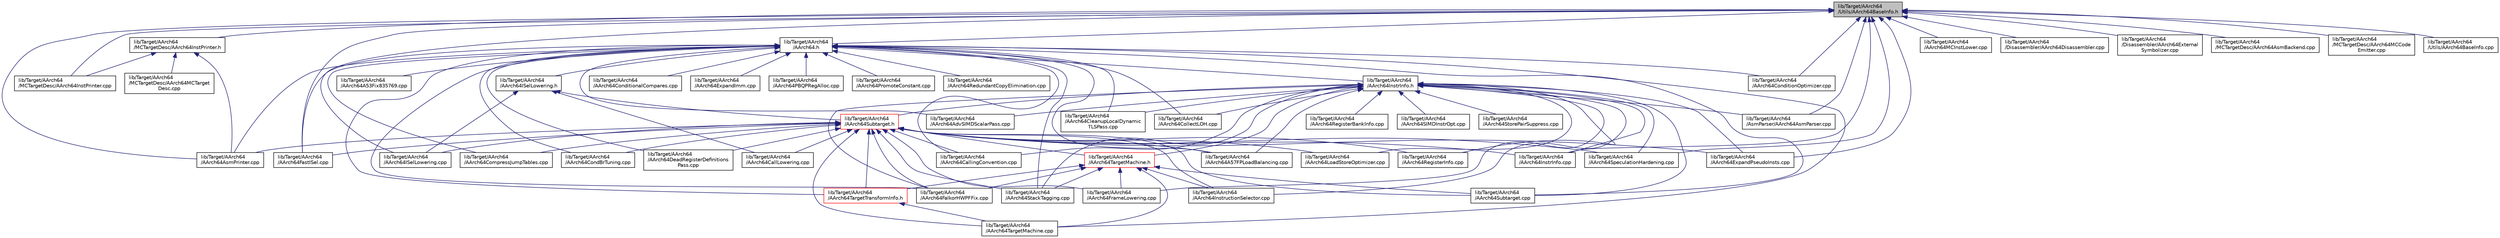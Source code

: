 digraph "lib/Target/AArch64/Utils/AArch64BaseInfo.h"
{
 // LATEX_PDF_SIZE
  bgcolor="transparent";
  edge [fontname="Helvetica",fontsize="10",labelfontname="Helvetica",labelfontsize="10"];
  node [fontname="Helvetica",fontsize="10",shape="box"];
  Node1 [label="lib/Target/AArch64\l/Utils/AArch64BaseInfo.h",height=0.2,width=0.4,color="black", fillcolor="grey75", style="filled", fontcolor="black",tooltip=" "];
  Node1 -> Node2 [dir="back",color="midnightblue",fontsize="10",style="solid",fontname="Helvetica"];
  Node2 [label="lib/Target/AArch64\l/AArch64.h",height=0.2,width=0.4,color="black",URL="$AArch64_8h.html",tooltip=" "];
  Node2 -> Node3 [dir="back",color="midnightblue",fontsize="10",style="solid",fontname="Helvetica"];
  Node3 [label="lib/Target/AArch64\l/AArch64A53Fix835769.cpp",height=0.2,width=0.4,color="black",URL="$AArch64A53Fix835769_8cpp.html",tooltip=" "];
  Node2 -> Node4 [dir="back",color="midnightblue",fontsize="10",style="solid",fontname="Helvetica"];
  Node4 [label="lib/Target/AArch64\l/AArch64A57FPLoadBalancing.cpp",height=0.2,width=0.4,color="black",URL="$AArch64A57FPLoadBalancing_8cpp.html",tooltip=" "];
  Node2 -> Node5 [dir="back",color="midnightblue",fontsize="10",style="solid",fontname="Helvetica"];
  Node5 [label="lib/Target/AArch64\l/AArch64AdvSIMDScalarPass.cpp",height=0.2,width=0.4,color="black",URL="$AArch64AdvSIMDScalarPass_8cpp.html",tooltip=" "];
  Node2 -> Node6 [dir="back",color="midnightblue",fontsize="10",style="solid",fontname="Helvetica"];
  Node6 [label="lib/Target/AArch64\l/AArch64AsmPrinter.cpp",height=0.2,width=0.4,color="black",URL="$AArch64AsmPrinter_8cpp.html",tooltip=" "];
  Node2 -> Node7 [dir="back",color="midnightblue",fontsize="10",style="solid",fontname="Helvetica"];
  Node7 [label="lib/Target/AArch64\l/AArch64CallingConvention.cpp",height=0.2,width=0.4,color="black",URL="$AArch64CallingConvention_8cpp.html",tooltip=" "];
  Node2 -> Node8 [dir="back",color="midnightblue",fontsize="10",style="solid",fontname="Helvetica"];
  Node8 [label="lib/Target/AArch64\l/AArch64CleanupLocalDynamic\lTLSPass.cpp",height=0.2,width=0.4,color="black",URL="$AArch64CleanupLocalDynamicTLSPass_8cpp.html",tooltip=" "];
  Node2 -> Node9 [dir="back",color="midnightblue",fontsize="10",style="solid",fontname="Helvetica"];
  Node9 [label="lib/Target/AArch64\l/AArch64CollectLOH.cpp",height=0.2,width=0.4,color="black",URL="$AArch64CollectLOH_8cpp.html",tooltip=" "];
  Node2 -> Node10 [dir="back",color="midnightblue",fontsize="10",style="solid",fontname="Helvetica"];
  Node10 [label="lib/Target/AArch64\l/AArch64CompressJumpTables.cpp",height=0.2,width=0.4,color="black",URL="$AArch64CompressJumpTables_8cpp.html",tooltip=" "];
  Node2 -> Node11 [dir="back",color="midnightblue",fontsize="10",style="solid",fontname="Helvetica"];
  Node11 [label="lib/Target/AArch64\l/AArch64CondBrTuning.cpp",height=0.2,width=0.4,color="black",URL="$AArch64CondBrTuning_8cpp.html",tooltip="This file contains a pass that transforms CBZ/CBNZ/TBZ/TBNZ instructions into a conditional branch (B..."];
  Node2 -> Node12 [dir="back",color="midnightblue",fontsize="10",style="solid",fontname="Helvetica"];
  Node12 [label="lib/Target/AArch64\l/AArch64ConditionOptimizer.cpp",height=0.2,width=0.4,color="black",URL="$AArch64ConditionOptimizer_8cpp.html",tooltip=" "];
  Node2 -> Node13 [dir="back",color="midnightblue",fontsize="10",style="solid",fontname="Helvetica"];
  Node13 [label="lib/Target/AArch64\l/AArch64ConditionalCompares.cpp",height=0.2,width=0.4,color="black",URL="$AArch64ConditionalCompares_8cpp.html",tooltip=" "];
  Node2 -> Node14 [dir="back",color="midnightblue",fontsize="10",style="solid",fontname="Helvetica"];
  Node14 [label="lib/Target/AArch64\l/AArch64DeadRegisterDefinitions\lPass.cpp",height=0.2,width=0.4,color="black",URL="$AArch64DeadRegisterDefinitionsPass_8cpp.html",tooltip=" "];
  Node2 -> Node15 [dir="back",color="midnightblue",fontsize="10",style="solid",fontname="Helvetica"];
  Node15 [label="lib/Target/AArch64\l/AArch64ExpandImm.cpp",height=0.2,width=0.4,color="black",URL="$AArch64ExpandImm_8cpp.html",tooltip=" "];
  Node2 -> Node16 [dir="back",color="midnightblue",fontsize="10",style="solid",fontname="Helvetica"];
  Node16 [label="lib/Target/AArch64\l/AArch64FalkorHWPFFix.cpp",height=0.2,width=0.4,color="black",URL="$AArch64FalkorHWPFFix_8cpp.html",tooltip=" "];
  Node2 -> Node17 [dir="back",color="midnightblue",fontsize="10",style="solid",fontname="Helvetica"];
  Node17 [label="lib/Target/AArch64\l/AArch64FastISel.cpp",height=0.2,width=0.4,color="black",URL="$AArch64FastISel_8cpp.html",tooltip=" "];
  Node2 -> Node18 [dir="back",color="midnightblue",fontsize="10",style="solid",fontname="Helvetica"];
  Node18 [label="lib/Target/AArch64\l/AArch64ISelLowering.h",height=0.2,width=0.4,color="black",URL="$AArch64ISelLowering_8h.html",tooltip=" "];
  Node18 -> Node19 [dir="back",color="midnightblue",fontsize="10",style="solid",fontname="Helvetica"];
  Node19 [label="lib/Target/AArch64\l/AArch64CallLowering.cpp",height=0.2,width=0.4,color="black",URL="$AArch64CallLowering_8cpp.html",tooltip="This file implements the lowering of LLVM calls to machine code calls for GlobalISel."];
  Node18 -> Node20 [dir="back",color="midnightblue",fontsize="10",style="solid",fontname="Helvetica"];
  Node20 [label="lib/Target/AArch64\l/AArch64ISelLowering.cpp",height=0.2,width=0.4,color="black",URL="$AArch64ISelLowering_8cpp.html",tooltip=" "];
  Node18 -> Node21 [dir="back",color="midnightblue",fontsize="10",style="solid",fontname="Helvetica"];
  Node21 [label="lib/Target/AArch64\l/AArch64Subtarget.h",height=0.2,width=0.4,color="red",URL="$AArch64Subtarget_8h.html",tooltip=" "];
  Node21 -> Node4 [dir="back",color="midnightblue",fontsize="10",style="solid",fontname="Helvetica"];
  Node21 -> Node6 [dir="back",color="midnightblue",fontsize="10",style="solid",fontname="Helvetica"];
  Node21 -> Node19 [dir="back",color="midnightblue",fontsize="10",style="solid",fontname="Helvetica"];
  Node21 -> Node7 [dir="back",color="midnightblue",fontsize="10",style="solid",fontname="Helvetica"];
  Node21 -> Node10 [dir="back",color="midnightblue",fontsize="10",style="solid",fontname="Helvetica"];
  Node21 -> Node11 [dir="back",color="midnightblue",fontsize="10",style="solid",fontname="Helvetica"];
  Node21 -> Node14 [dir="back",color="midnightblue",fontsize="10",style="solid",fontname="Helvetica"];
  Node21 -> Node23 [dir="back",color="midnightblue",fontsize="10",style="solid",fontname="Helvetica"];
  Node23 [label="lib/Target/AArch64\l/AArch64ExpandPseudoInsts.cpp",height=0.2,width=0.4,color="black",URL="$AArch64ExpandPseudoInsts_8cpp.html",tooltip=" "];
  Node21 -> Node16 [dir="back",color="midnightblue",fontsize="10",style="solid",fontname="Helvetica"];
  Node21 -> Node17 [dir="back",color="midnightblue",fontsize="10",style="solid",fontname="Helvetica"];
  Node21 -> Node24 [dir="back",color="midnightblue",fontsize="10",style="solid",fontname="Helvetica"];
  Node24 [label="lib/Target/AArch64\l/AArch64FrameLowering.cpp",height=0.2,width=0.4,color="black",URL="$AArch64FrameLowering_8cpp.html",tooltip=" "];
  Node21 -> Node20 [dir="back",color="midnightblue",fontsize="10",style="solid",fontname="Helvetica"];
  Node21 -> Node25 [dir="back",color="midnightblue",fontsize="10",style="solid",fontname="Helvetica"];
  Node25 [label="lib/Target/AArch64\l/AArch64InstrInfo.cpp",height=0.2,width=0.4,color="black",URL="$AArch64InstrInfo_8cpp.html",tooltip=" "];
  Node21 -> Node26 [dir="back",color="midnightblue",fontsize="10",style="solid",fontname="Helvetica"];
  Node26 [label="lib/Target/AArch64\l/AArch64InstructionSelector.cpp",height=0.2,width=0.4,color="black",URL="$AArch64InstructionSelector_8cpp.html",tooltip="This file implements the targeting of the InstructionSelector class for AArch64."];
  Node21 -> Node28 [dir="back",color="midnightblue",fontsize="10",style="solid",fontname="Helvetica"];
  Node28 [label="lib/Target/AArch64\l/AArch64LoadStoreOptimizer.cpp",height=0.2,width=0.4,color="black",URL="$AArch64LoadStoreOptimizer_8cpp.html",tooltip=" "];
  Node21 -> Node30 [dir="back",color="midnightblue",fontsize="10",style="solid",fontname="Helvetica"];
  Node30 [label="lib/Target/AArch64\l/AArch64RegisterInfo.cpp",height=0.2,width=0.4,color="black",URL="$AArch64RegisterInfo_8cpp.html",tooltip=" "];
  Node21 -> Node31 [dir="back",color="midnightblue",fontsize="10",style="solid",fontname="Helvetica"];
  Node31 [label="lib/Target/AArch64\l/AArch64SpeculationHardening.cpp",height=0.2,width=0.4,color="black",URL="$AArch64SpeculationHardening_8cpp.html",tooltip=" "];
  Node21 -> Node32 [dir="back",color="midnightblue",fontsize="10",style="solid",fontname="Helvetica"];
  Node32 [label="lib/Target/AArch64\l/AArch64StackTagging.cpp",height=0.2,width=0.4,color="black",URL="$AArch64StackTagging_8cpp.html",tooltip=" "];
  Node21 -> Node33 [dir="back",color="midnightblue",fontsize="10",style="solid",fontname="Helvetica"];
  Node33 [label="lib/Target/AArch64\l/AArch64Subtarget.cpp",height=0.2,width=0.4,color="black",URL="$AArch64Subtarget_8cpp.html",tooltip=" "];
  Node21 -> Node34 [dir="back",color="midnightblue",fontsize="10",style="solid",fontname="Helvetica"];
  Node34 [label="lib/Target/AArch64\l/AArch64TargetMachine.cpp",height=0.2,width=0.4,color="black",URL="$AArch64TargetMachine_8cpp.html",tooltip=" "];
  Node21 -> Node35 [dir="back",color="midnightblue",fontsize="10",style="solid",fontname="Helvetica"];
  Node35 [label="lib/Target/AArch64\l/AArch64TargetMachine.h",height=0.2,width=0.4,color="red",URL="$AArch64TargetMachine_8h.html",tooltip=" "];
  Node35 -> Node16 [dir="back",color="midnightblue",fontsize="10",style="solid",fontname="Helvetica"];
  Node35 -> Node24 [dir="back",color="midnightblue",fontsize="10",style="solid",fontname="Helvetica"];
  Node35 -> Node26 [dir="back",color="midnightblue",fontsize="10",style="solid",fontname="Helvetica"];
  Node35 -> Node32 [dir="back",color="midnightblue",fontsize="10",style="solid",fontname="Helvetica"];
  Node35 -> Node33 [dir="back",color="midnightblue",fontsize="10",style="solid",fontname="Helvetica"];
  Node35 -> Node34 [dir="back",color="midnightblue",fontsize="10",style="solid",fontname="Helvetica"];
  Node35 -> Node40 [dir="back",color="midnightblue",fontsize="10",style="solid",fontname="Helvetica"];
  Node40 [label="lib/Target/AArch64\l/AArch64TargetTransformInfo.h",height=0.2,width=0.4,color="red",URL="$AArch64TargetTransformInfo_8h.html",tooltip="This file a TargetTransformInfo::Concept conforming object specific to the AArch64 target machine."];
  Node40 -> Node34 [dir="back",color="midnightblue",fontsize="10",style="solid",fontname="Helvetica"];
  Node21 -> Node40 [dir="back",color="midnightblue",fontsize="10",style="solid",fontname="Helvetica"];
  Node2 -> Node42 [dir="back",color="midnightblue",fontsize="10",style="solid",fontname="Helvetica"];
  Node42 [label="lib/Target/AArch64\l/AArch64InstrInfo.h",height=0.2,width=0.4,color="black",URL="$AArch64InstrInfo_8h.html",tooltip=" "];
  Node42 -> Node4 [dir="back",color="midnightblue",fontsize="10",style="solid",fontname="Helvetica"];
  Node42 -> Node5 [dir="back",color="midnightblue",fontsize="10",style="solid",fontname="Helvetica"];
  Node42 -> Node7 [dir="back",color="midnightblue",fontsize="10",style="solid",fontname="Helvetica"];
  Node42 -> Node8 [dir="back",color="midnightblue",fontsize="10",style="solid",fontname="Helvetica"];
  Node42 -> Node9 [dir="back",color="midnightblue",fontsize="10",style="solid",fontname="Helvetica"];
  Node42 -> Node23 [dir="back",color="midnightblue",fontsize="10",style="solid",fontname="Helvetica"];
  Node42 -> Node16 [dir="back",color="midnightblue",fontsize="10",style="solid",fontname="Helvetica"];
  Node42 -> Node24 [dir="back",color="midnightblue",fontsize="10",style="solid",fontname="Helvetica"];
  Node42 -> Node25 [dir="back",color="midnightblue",fontsize="10",style="solid",fontname="Helvetica"];
  Node42 -> Node26 [dir="back",color="midnightblue",fontsize="10",style="solid",fontname="Helvetica"];
  Node42 -> Node28 [dir="back",color="midnightblue",fontsize="10",style="solid",fontname="Helvetica"];
  Node42 -> Node43 [dir="back",color="midnightblue",fontsize="10",style="solid",fontname="Helvetica"];
  Node43 [label="lib/Target/AArch64\l/AArch64RegisterBankInfo.cpp",height=0.2,width=0.4,color="black",URL="$AArch64RegisterBankInfo_8cpp.html",tooltip="This file implements the targeting of the RegisterBankInfo class for AArch64."];
  Node42 -> Node30 [dir="back",color="midnightblue",fontsize="10",style="solid",fontname="Helvetica"];
  Node42 -> Node44 [dir="back",color="midnightblue",fontsize="10",style="solid",fontname="Helvetica"];
  Node44 [label="lib/Target/AArch64\l/AArch64SIMDInstrOpt.cpp",height=0.2,width=0.4,color="black",URL="$AArch64SIMDInstrOpt_8cpp.html",tooltip=" "];
  Node42 -> Node31 [dir="back",color="midnightblue",fontsize="10",style="solid",fontname="Helvetica"];
  Node42 -> Node32 [dir="back",color="midnightblue",fontsize="10",style="solid",fontname="Helvetica"];
  Node42 -> Node45 [dir="back",color="midnightblue",fontsize="10",style="solid",fontname="Helvetica"];
  Node45 [label="lib/Target/AArch64\l/AArch64StorePairSuppress.cpp",height=0.2,width=0.4,color="black",URL="$AArch64StorePairSuppress_8cpp.html",tooltip=" "];
  Node42 -> Node33 [dir="back",color="midnightblue",fontsize="10",style="solid",fontname="Helvetica"];
  Node42 -> Node21 [dir="back",color="midnightblue",fontsize="10",style="solid",fontname="Helvetica"];
  Node42 -> Node35 [dir="back",color="midnightblue",fontsize="10",style="solid",fontname="Helvetica"];
  Node42 -> Node46 [dir="back",color="midnightblue",fontsize="10",style="solid",fontname="Helvetica"];
  Node46 [label="lib/Target/AArch64\l/AsmParser/AArch64AsmParser.cpp",height=0.2,width=0.4,color="black",URL="$AArch64AsmParser_8cpp.html",tooltip=" "];
  Node2 -> Node47 [dir="back",color="midnightblue",fontsize="10",style="solid",fontname="Helvetica"];
  Node47 [label="lib/Target/AArch64\l/AArch64PBQPRegAlloc.cpp",height=0.2,width=0.4,color="black",URL="$AArch64PBQPRegAlloc_8cpp.html",tooltip=" "];
  Node2 -> Node48 [dir="back",color="midnightblue",fontsize="10",style="solid",fontname="Helvetica"];
  Node48 [label="lib/Target/AArch64\l/AArch64PromoteConstant.cpp",height=0.2,width=0.4,color="black",URL="$AArch64PromoteConstant_8cpp.html",tooltip=" "];
  Node2 -> Node49 [dir="back",color="midnightblue",fontsize="10",style="solid",fontname="Helvetica"];
  Node49 [label="lib/Target/AArch64\l/AArch64RedundantCopyElimination.cpp",height=0.2,width=0.4,color="black",URL="$AArch64RedundantCopyElimination_8cpp.html",tooltip=" "];
  Node2 -> Node32 [dir="back",color="midnightblue",fontsize="10",style="solid",fontname="Helvetica"];
  Node2 -> Node33 [dir="back",color="midnightblue",fontsize="10",style="solid",fontname="Helvetica"];
  Node2 -> Node34 [dir="back",color="midnightblue",fontsize="10",style="solid",fontname="Helvetica"];
  Node2 -> Node40 [dir="back",color="midnightblue",fontsize="10",style="solid",fontname="Helvetica"];
  Node1 -> Node6 [dir="back",color="midnightblue",fontsize="10",style="solid",fontname="Helvetica"];
  Node1 -> Node12 [dir="back",color="midnightblue",fontsize="10",style="solid",fontname="Helvetica"];
  Node1 -> Node23 [dir="back",color="midnightblue",fontsize="10",style="solid",fontname="Helvetica"];
  Node1 -> Node17 [dir="back",color="midnightblue",fontsize="10",style="solid",fontname="Helvetica"];
  Node1 -> Node20 [dir="back",color="midnightblue",fontsize="10",style="solid",fontname="Helvetica"];
  Node1 -> Node25 [dir="back",color="midnightblue",fontsize="10",style="solid",fontname="Helvetica"];
  Node1 -> Node50 [dir="back",color="midnightblue",fontsize="10",style="solid",fontname="Helvetica"];
  Node50 [label="lib/Target/AArch64\l/AArch64MCInstLower.cpp",height=0.2,width=0.4,color="black",URL="$AArch64MCInstLower_8cpp.html",tooltip=" "];
  Node1 -> Node31 [dir="back",color="midnightblue",fontsize="10",style="solid",fontname="Helvetica"];
  Node1 -> Node46 [dir="back",color="midnightblue",fontsize="10",style="solid",fontname="Helvetica"];
  Node1 -> Node51 [dir="back",color="midnightblue",fontsize="10",style="solid",fontname="Helvetica"];
  Node51 [label="lib/Target/AArch64\l/Disassembler/AArch64Disassembler.cpp",height=0.2,width=0.4,color="black",URL="$AArch64Disassembler_8cpp.html",tooltip=" "];
  Node1 -> Node52 [dir="back",color="midnightblue",fontsize="10",style="solid",fontname="Helvetica"];
  Node52 [label="lib/Target/AArch64\l/Disassembler/AArch64External\lSymbolizer.cpp",height=0.2,width=0.4,color="black",URL="$AArch64ExternalSymbolizer_8cpp.html",tooltip=" "];
  Node1 -> Node53 [dir="back",color="midnightblue",fontsize="10",style="solid",fontname="Helvetica"];
  Node53 [label="lib/Target/AArch64\l/MCTargetDesc/AArch64AsmBackend.cpp",height=0.2,width=0.4,color="black",URL="$AArch64AsmBackend_8cpp.html",tooltip=" "];
  Node1 -> Node54 [dir="back",color="midnightblue",fontsize="10",style="solid",fontname="Helvetica"];
  Node54 [label="lib/Target/AArch64\l/MCTargetDesc/AArch64InstPrinter.cpp",height=0.2,width=0.4,color="black",URL="$AArch64InstPrinter_8cpp.html",tooltip=" "];
  Node1 -> Node55 [dir="back",color="midnightblue",fontsize="10",style="solid",fontname="Helvetica"];
  Node55 [label="lib/Target/AArch64\l/MCTargetDesc/AArch64InstPrinter.h",height=0.2,width=0.4,color="black",URL="$AArch64InstPrinter_8h.html",tooltip=" "];
  Node55 -> Node6 [dir="back",color="midnightblue",fontsize="10",style="solid",fontname="Helvetica"];
  Node55 -> Node54 [dir="back",color="midnightblue",fontsize="10",style="solid",fontname="Helvetica"];
  Node55 -> Node56 [dir="back",color="midnightblue",fontsize="10",style="solid",fontname="Helvetica"];
  Node56 [label="lib/Target/AArch64\l/MCTargetDesc/AArch64MCTarget\lDesc.cpp",height=0.2,width=0.4,color="black",URL="$AArch64MCTargetDesc_8cpp.html",tooltip=" "];
  Node1 -> Node57 [dir="back",color="midnightblue",fontsize="10",style="solid",fontname="Helvetica"];
  Node57 [label="lib/Target/AArch64\l/MCTargetDesc/AArch64MCCode\lEmitter.cpp",height=0.2,width=0.4,color="black",URL="$AArch64MCCodeEmitter_8cpp.html",tooltip=" "];
  Node1 -> Node58 [dir="back",color="midnightblue",fontsize="10",style="solid",fontname="Helvetica"];
  Node58 [label="lib/Target/AArch64\l/Utils/AArch64BaseInfo.cpp",height=0.2,width=0.4,color="black",URL="$AArch64BaseInfo_8cpp.html",tooltip=" "];
}
